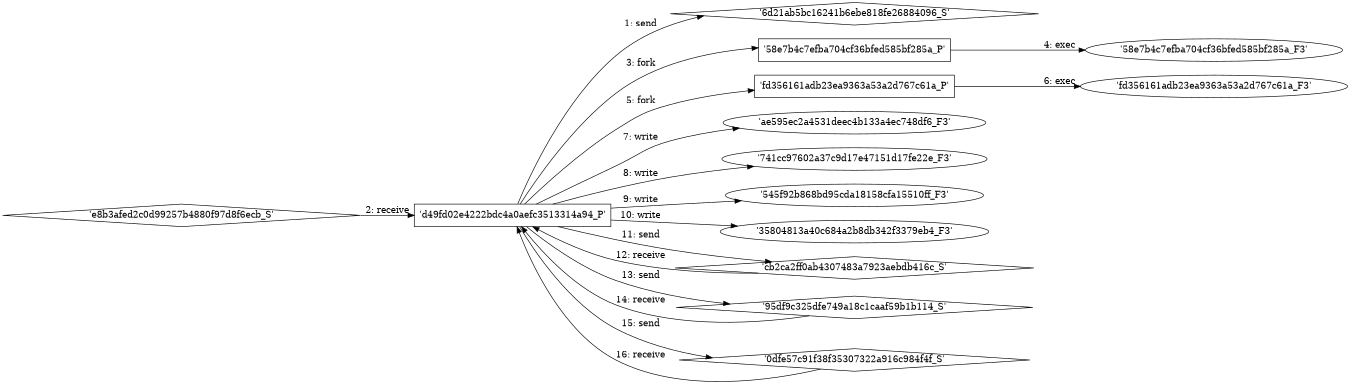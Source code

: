 digraph "D:\Learning\Paper\apt\基于CTI的攻击预警\Dataset\攻击图\ASGfromALLCTI\Link (.lnk) to Ransom.dot" {
rankdir="LR"
size="9"
fixedsize="false"
splines="true"
nodesep=0.3
ranksep=0
fontsize=10
overlap="scalexy"
engine= "neato"
	"'6d21ab5bc16241b6ebe818fe26884096_S'" [node_type=Socket shape=diamond]
	"'d49fd02e4222bdc4a0aefc3513314a94_P'" [node_type=Process shape=box]
	"'d49fd02e4222bdc4a0aefc3513314a94_P'" -> "'6d21ab5bc16241b6ebe818fe26884096_S'" [label="1: send"]
	"'d49fd02e4222bdc4a0aefc3513314a94_P'" [node_type=Process shape=box]
	"'e8b3afed2c0d99257b4880f97d8f6ecb_S'" [node_type=Socket shape=diamond]
	"'e8b3afed2c0d99257b4880f97d8f6ecb_S'" -> "'d49fd02e4222bdc4a0aefc3513314a94_P'" [label="2: receive"]
	"'d49fd02e4222bdc4a0aefc3513314a94_P'" [node_type=Process shape=box]
	"'58e7b4c7efba704cf36bfed585bf285a_P'" [node_type=Process shape=box]
	"'d49fd02e4222bdc4a0aefc3513314a94_P'" -> "'58e7b4c7efba704cf36bfed585bf285a_P'" [label="3: fork"]
	"'58e7b4c7efba704cf36bfed585bf285a_P'" [node_type=Process shape=box]
	"'58e7b4c7efba704cf36bfed585bf285a_F3'" [node_type=File shape=ellipse]
	"'58e7b4c7efba704cf36bfed585bf285a_P'" -> "'58e7b4c7efba704cf36bfed585bf285a_F3'" [label="4: exec"]
	"'d49fd02e4222bdc4a0aefc3513314a94_P'" [node_type=Process shape=box]
	"'fd356161adb23ea9363a53a2d767c61a_P'" [node_type=Process shape=box]
	"'d49fd02e4222bdc4a0aefc3513314a94_P'" -> "'fd356161adb23ea9363a53a2d767c61a_P'" [label="5: fork"]
	"'fd356161adb23ea9363a53a2d767c61a_P'" [node_type=Process shape=box]
	"'fd356161adb23ea9363a53a2d767c61a_F3'" [node_type=File shape=ellipse]
	"'fd356161adb23ea9363a53a2d767c61a_P'" -> "'fd356161adb23ea9363a53a2d767c61a_F3'" [label="6: exec"]
	"'ae595ec2a4531deec4b133a4ec748df6_F3'" [node_type=file shape=ellipse]
	"'d49fd02e4222bdc4a0aefc3513314a94_P'" [node_type=Process shape=box]
	"'d49fd02e4222bdc4a0aefc3513314a94_P'" -> "'ae595ec2a4531deec4b133a4ec748df6_F3'" [label="7: write"]
	"'741cc97602a37c9d17e47151d17fe22e_F3'" [node_type=file shape=ellipse]
	"'d49fd02e4222bdc4a0aefc3513314a94_P'" [node_type=Process shape=box]
	"'d49fd02e4222bdc4a0aefc3513314a94_P'" -> "'741cc97602a37c9d17e47151d17fe22e_F3'" [label="8: write"]
	"'545f92b868bd95cda18158cfa15510ff_F3'" [node_type=file shape=ellipse]
	"'d49fd02e4222bdc4a0aefc3513314a94_P'" [node_type=Process shape=box]
	"'d49fd02e4222bdc4a0aefc3513314a94_P'" -> "'545f92b868bd95cda18158cfa15510ff_F3'" [label="9: write"]
	"'35804813a40c684a2b8db342f3379eb4_F3'" [node_type=file shape=ellipse]
	"'d49fd02e4222bdc4a0aefc3513314a94_P'" [node_type=Process shape=box]
	"'d49fd02e4222bdc4a0aefc3513314a94_P'" -> "'35804813a40c684a2b8db342f3379eb4_F3'" [label="10: write"]
	"'cb2ca2ff0ab4307483a7923aebdb416c_S'" [node_type=Socket shape=diamond]
	"'d49fd02e4222bdc4a0aefc3513314a94_P'" [node_type=Process shape=box]
	"'d49fd02e4222bdc4a0aefc3513314a94_P'" -> "'cb2ca2ff0ab4307483a7923aebdb416c_S'" [label="11: send"]
	"'cb2ca2ff0ab4307483a7923aebdb416c_S'" -> "'d49fd02e4222bdc4a0aefc3513314a94_P'" [label="12: receive"]
	"'95df9c325dfe749a18c1caaf59b1b114_S'" [node_type=Socket shape=diamond]
	"'d49fd02e4222bdc4a0aefc3513314a94_P'" [node_type=Process shape=box]
	"'d49fd02e4222bdc4a0aefc3513314a94_P'" -> "'95df9c325dfe749a18c1caaf59b1b114_S'" [label="13: send"]
	"'95df9c325dfe749a18c1caaf59b1b114_S'" -> "'d49fd02e4222bdc4a0aefc3513314a94_P'" [label="14: receive"]
	"'0dfe57c91f38f35307322a916c984f4f_S'" [node_type=Socket shape=diamond]
	"'d49fd02e4222bdc4a0aefc3513314a94_P'" [node_type=Process shape=box]
	"'d49fd02e4222bdc4a0aefc3513314a94_P'" -> "'0dfe57c91f38f35307322a916c984f4f_S'" [label="15: send"]
	"'0dfe57c91f38f35307322a916c984f4f_S'" -> "'d49fd02e4222bdc4a0aefc3513314a94_P'" [label="16: receive"]
}
